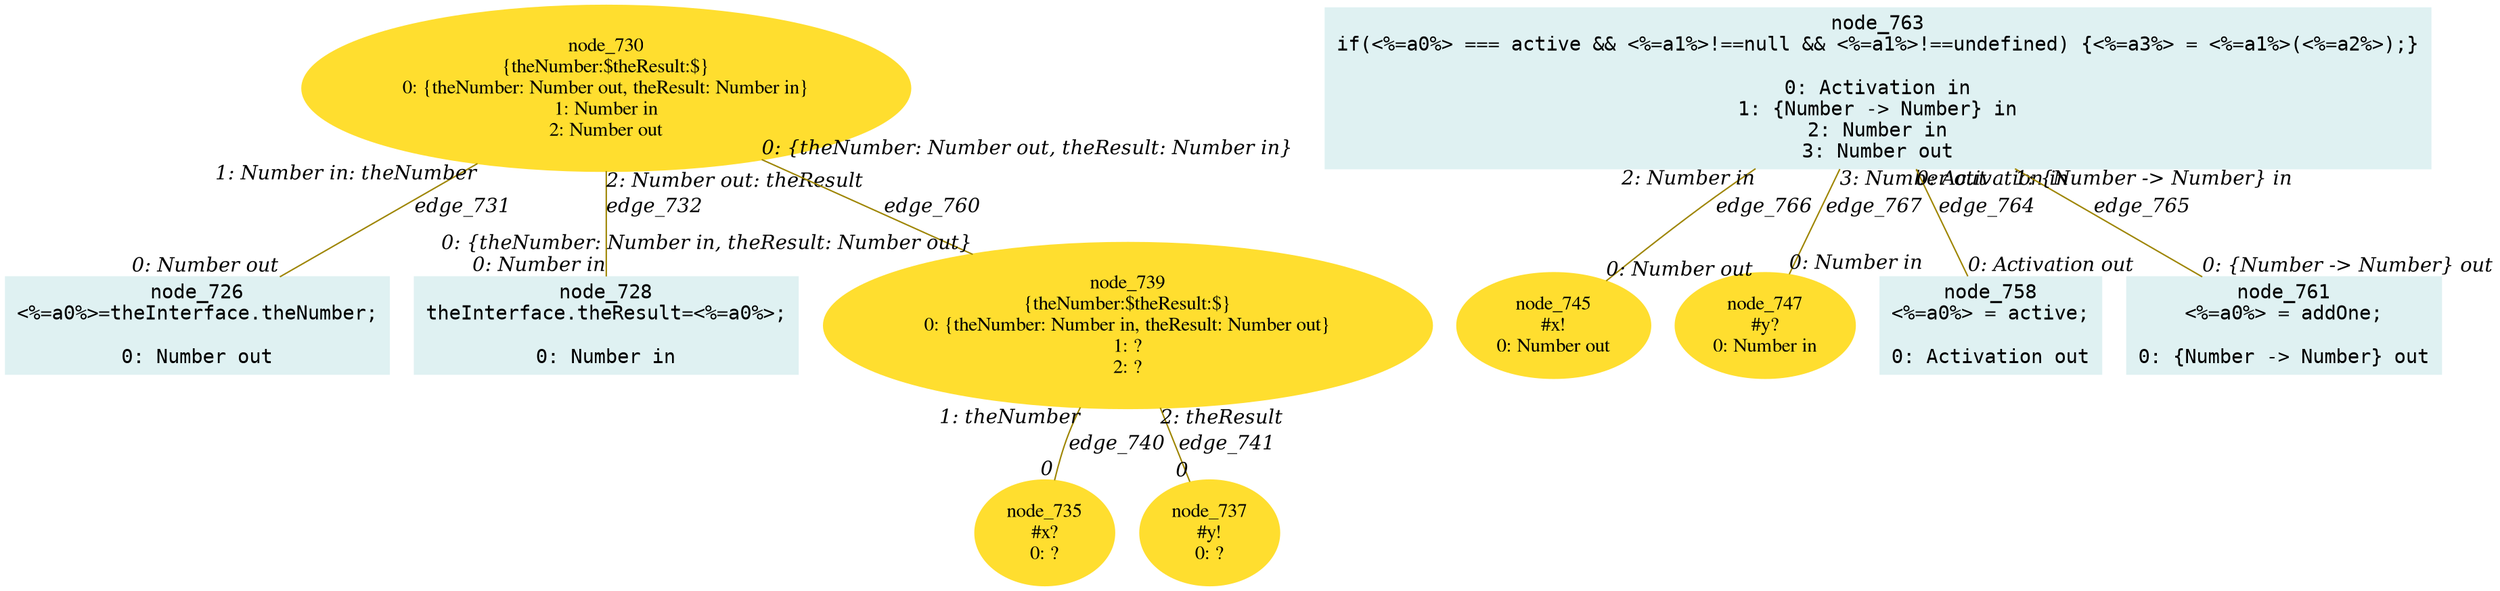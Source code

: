 digraph g{node_726 [shape="box", style="filled", color="#dff1f2", fontname="Courier", label="node_726
<%=a0%>=theInterface.theNumber;

0: Number out" ]
node_728 [shape="box", style="filled", color="#dff1f2", fontname="Courier", label="node_728
theInterface.theResult=<%=a0%>;

0: Number in" ]
node_730 [shape="ellipse", style="filled", color="#ffde2f", fontname="Times", label="node_730
{theNumber:$theResult:$}
0: {theNumber: Number out, theResult: Number in}
1: Number in
2: Number out" ]
node_735 [shape="ellipse", style="filled", color="#ffde2f", fontname="Times", label="node_735
#x?
0: ?" ]
node_737 [shape="ellipse", style="filled", color="#ffde2f", fontname="Times", label="node_737
#y!
0: ?" ]
node_739 [shape="ellipse", style="filled", color="#ffde2f", fontname="Times", label="node_739
{theNumber:$theResult:$}
0: {theNumber: Number in, theResult: Number out}
1: ?
2: ?" ]
node_745 [shape="ellipse", style="filled", color="#ffde2f", fontname="Times", label="node_745
#x!
0: Number out" ]
node_747 [shape="ellipse", style="filled", color="#ffde2f", fontname="Times", label="node_747
#y?
0: Number in" ]
node_758 [shape="box", style="filled", color="#dff1f2", fontname="Courier", label="node_758
<%=a0%> = active;

0: Activation out" ]
node_761 [shape="box", style="filled", color="#dff1f2", fontname="Courier", label="node_761
<%=a0%> = addOne;

0: {Number -> Number} out" ]
node_763 [shape="box", style="filled", color="#dff1f2", fontname="Courier", label="node_763
if(<%=a0%> === active && <%=a1%>!==null && <%=a1%>!==undefined) {<%=a3%> = <%=a1%>(<%=a2%>);}

0: Activation in
1: {Number -> Number} in
2: Number in
3: Number out" ]
node_730 -> node_726 [dir=none, arrowHead=none, fontname="Times-Italic", arrowsize=1, color="#9d8400", label="edge_731",  headlabel="0: Number out", taillabel="1: Number in: theNumber" ]
node_730 -> node_728 [dir=none, arrowHead=none, fontname="Times-Italic", arrowsize=1, color="#9d8400", label="edge_732",  headlabel="0: Number in", taillabel="2: Number out: theResult" ]
node_739 -> node_735 [dir=none, arrowHead=none, fontname="Times-Italic", arrowsize=1, color="#9d8400", label="edge_740",  headlabel="0", taillabel="1: theNumber" ]
node_739 -> node_737 [dir=none, arrowHead=none, fontname="Times-Italic", arrowsize=1, color="#9d8400", label="edge_741",  headlabel="0", taillabel="2: theResult" ]
node_730 -> node_739 [dir=none, arrowHead=none, fontname="Times-Italic", arrowsize=1, color="#9d8400", label="edge_760",  headlabel="0: {theNumber: Number in, theResult: Number out}", taillabel="0: {theNumber: Number out, theResult: Number in}" ]
node_763 -> node_758 [dir=none, arrowHead=none, fontname="Times-Italic", arrowsize=1, color="#9d8400", label="edge_764",  headlabel="0: Activation out", taillabel="0: Activation in" ]
node_763 -> node_761 [dir=none, arrowHead=none, fontname="Times-Italic", arrowsize=1, color="#9d8400", label="edge_765",  headlabel="0: {Number -> Number} out", taillabel="1: {Number -> Number} in" ]
node_763 -> node_745 [dir=none, arrowHead=none, fontname="Times-Italic", arrowsize=1, color="#9d8400", label="edge_766",  headlabel="0: Number out", taillabel="2: Number in" ]
node_763 -> node_747 [dir=none, arrowHead=none, fontname="Times-Italic", arrowsize=1, color="#9d8400", label="edge_767",  headlabel="0: Number in", taillabel="3: Number out" ]
}